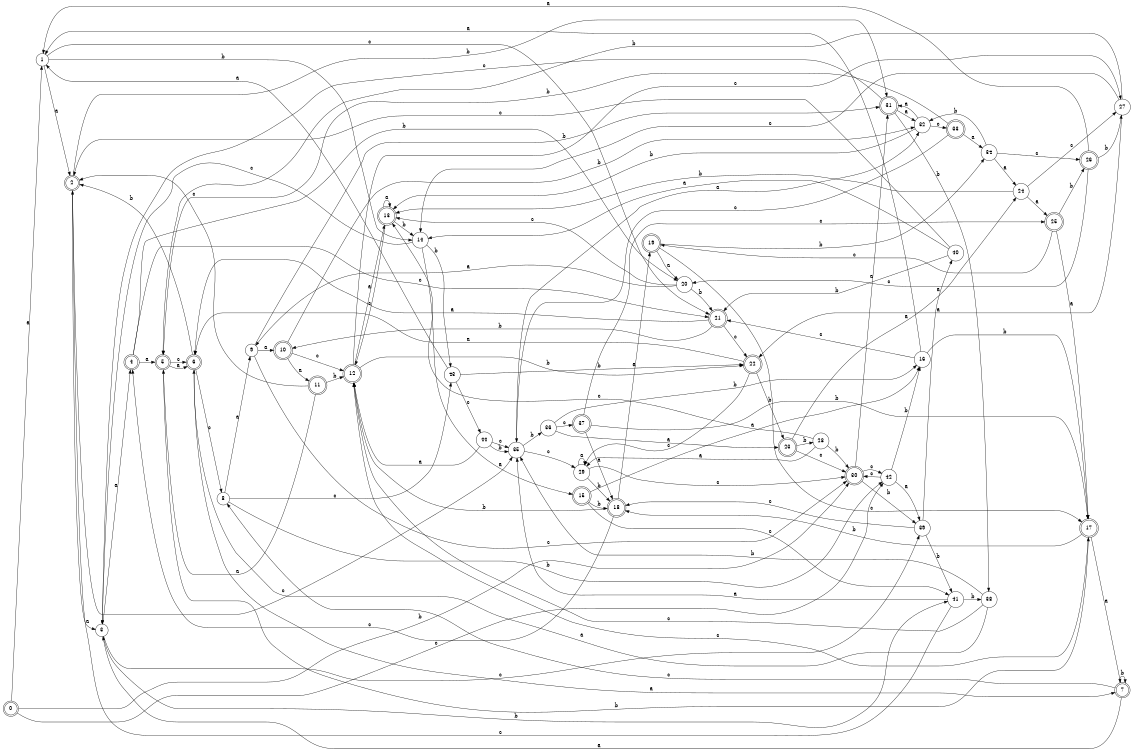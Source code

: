 digraph n36_3 {
__start0 [label="" shape="none"];

rankdir=LR;
size="8,5";

s0 [style="rounded,filled", color="black", fillcolor="white" shape="doublecircle", label="0"];
s1 [style="filled", color="black", fillcolor="white" shape="circle", label="1"];
s2 [style="rounded,filled", color="black", fillcolor="white" shape="doublecircle", label="2"];
s3 [style="filled", color="black", fillcolor="white" shape="circle", label="3"];
s4 [style="rounded,filled", color="black", fillcolor="white" shape="doublecircle", label="4"];
s5 [style="rounded,filled", color="black", fillcolor="white" shape="doublecircle", label="5"];
s6 [style="rounded,filled", color="black", fillcolor="white" shape="doublecircle", label="6"];
s7 [style="rounded,filled", color="black", fillcolor="white" shape="doublecircle", label="7"];
s8 [style="filled", color="black", fillcolor="white" shape="circle", label="8"];
s9 [style="filled", color="black", fillcolor="white" shape="circle", label="9"];
s10 [style="rounded,filled", color="black", fillcolor="white" shape="doublecircle", label="10"];
s11 [style="rounded,filled", color="black", fillcolor="white" shape="doublecircle", label="11"];
s12 [style="rounded,filled", color="black", fillcolor="white" shape="doublecircle", label="12"];
s13 [style="rounded,filled", color="black", fillcolor="white" shape="doublecircle", label="13"];
s14 [style="filled", color="black", fillcolor="white" shape="circle", label="14"];
s15 [style="rounded,filled", color="black", fillcolor="white" shape="doublecircle", label="15"];
s16 [style="filled", color="black", fillcolor="white" shape="circle", label="16"];
s17 [style="rounded,filled", color="black", fillcolor="white" shape="doublecircle", label="17"];
s18 [style="rounded,filled", color="black", fillcolor="white" shape="doublecircle", label="18"];
s19 [style="rounded,filled", color="black", fillcolor="white" shape="doublecircle", label="19"];
s20 [style="filled", color="black", fillcolor="white" shape="circle", label="20"];
s21 [style="rounded,filled", color="black", fillcolor="white" shape="doublecircle", label="21"];
s22 [style="rounded,filled", color="black", fillcolor="white" shape="doublecircle", label="22"];
s23 [style="rounded,filled", color="black", fillcolor="white" shape="doublecircle", label="23"];
s24 [style="filled", color="black", fillcolor="white" shape="circle", label="24"];
s25 [style="rounded,filled", color="black", fillcolor="white" shape="doublecircle", label="25"];
s26 [style="rounded,filled", color="black", fillcolor="white" shape="doublecircle", label="26"];
s27 [style="filled", color="black", fillcolor="white" shape="circle", label="27"];
s28 [style="filled", color="black", fillcolor="white" shape="circle", label="28"];
s29 [style="filled", color="black", fillcolor="white" shape="circle", label="29"];
s30 [style="rounded,filled", color="black", fillcolor="white" shape="doublecircle", label="30"];
s31 [style="rounded,filled", color="black", fillcolor="white" shape="doublecircle", label="31"];
s32 [style="filled", color="black", fillcolor="white" shape="circle", label="32"];
s33 [style="rounded,filled", color="black", fillcolor="white" shape="doublecircle", label="33"];
s34 [style="filled", color="black", fillcolor="white" shape="circle", label="34"];
s35 [style="filled", color="black", fillcolor="white" shape="circle", label="35"];
s36 [style="filled", color="black", fillcolor="white" shape="circle", label="36"];
s37 [style="rounded,filled", color="black", fillcolor="white" shape="doublecircle", label="37"];
s38 [style="filled", color="black", fillcolor="white" shape="circle", label="38"];
s39 [style="filled", color="black", fillcolor="white" shape="circle", label="39"];
s40 [style="filled", color="black", fillcolor="white" shape="circle", label="40"];
s41 [style="filled", color="black", fillcolor="white" shape="circle", label="41"];
s42 [style="filled", color="black", fillcolor="white" shape="circle", label="42"];
s43 [style="filled", color="black", fillcolor="white" shape="circle", label="43"];
s44 [style="filled", color="black", fillcolor="white" shape="circle", label="44"];
s0 -> s1 [label="a"];
s0 -> s30 [label="b"];
s0 -> s42 [label="c"];
s1 -> s2 [label="a"];
s1 -> s14 [label="b"];
s1 -> s21 [label="c"];
s2 -> s3 [label="a"];
s2 -> s31 [label="b"];
s2 -> s35 [label="c"];
s3 -> s4 [label="a"];
s3 -> s41 [label="b"];
s3 -> s39 [label="c"];
s4 -> s5 [label="a"];
s4 -> s20 [label="b"];
s4 -> s21 [label="c"];
s5 -> s6 [label="a"];
s5 -> s17 [label="b"];
s5 -> s6 [label="c"];
s6 -> s7 [label="a"];
s6 -> s2 [label="b"];
s6 -> s8 [label="c"];
s7 -> s3 [label="a"];
s7 -> s7 [label="b"];
s7 -> s8 [label="c"];
s8 -> s9 [label="a"];
s8 -> s42 [label="b"];
s8 -> s43 [label="c"];
s9 -> s10 [label="a"];
s9 -> s31 [label="b"];
s9 -> s30 [label="c"];
s10 -> s11 [label="a"];
s10 -> s32 [label="b"];
s10 -> s12 [label="c"];
s11 -> s5 [label="a"];
s11 -> s12 [label="b"];
s11 -> s2 [label="c"];
s12 -> s13 [label="a"];
s12 -> s22 [label="b"];
s12 -> s27 [label="c"];
s13 -> s13 [label="a"];
s13 -> s14 [label="b"];
s13 -> s12 [label="c"];
s14 -> s15 [label="a"];
s14 -> s43 [label="b"];
s14 -> s3 [label="c"];
s15 -> s16 [label="a"];
s15 -> s18 [label="b"];
s15 -> s41 [label="c"];
s16 -> s1 [label="a"];
s16 -> s17 [label="b"];
s16 -> s21 [label="c"];
s17 -> s7 [label="a"];
s17 -> s18 [label="b"];
s17 -> s12 [label="c"];
s18 -> s19 [label="a"];
s18 -> s12 [label="b"];
s18 -> s4 [label="c"];
s19 -> s20 [label="a"];
s19 -> s34 [label="b"];
s19 -> s17 [label="c"];
s20 -> s9 [label="a"];
s20 -> s21 [label="b"];
s20 -> s13 [label="c"];
s21 -> s6 [label="a"];
s21 -> s10 [label="b"];
s21 -> s22 [label="c"];
s22 -> s6 [label="a"];
s22 -> s23 [label="b"];
s22 -> s29 [label="c"];
s23 -> s24 [label="a"];
s23 -> s28 [label="b"];
s23 -> s30 [label="c"];
s24 -> s25 [label="a"];
s24 -> s13 [label="b"];
s24 -> s27 [label="c"];
s25 -> s17 [label="a"];
s25 -> s26 [label="b"];
s25 -> s19 [label="c"];
s26 -> s1 [label="a"];
s26 -> s27 [label="b"];
s26 -> s20 [label="c"];
s27 -> s22 [label="a"];
s27 -> s5 [label="b"];
s27 -> s14 [label="c"];
s28 -> s29 [label="a"];
s28 -> s30 [label="b"];
s28 -> s13 [label="c"];
s29 -> s29 [label="a"];
s29 -> s18 [label="b"];
s29 -> s30 [label="c"];
s30 -> s31 [label="a"];
s30 -> s39 [label="b"];
s30 -> s42 [label="c"];
s31 -> s32 [label="a"];
s31 -> s38 [label="b"];
s31 -> s3 [label="c"];
s32 -> s31 [label="a"];
s32 -> s13 [label="b"];
s32 -> s33 [label="c"];
s33 -> s34 [label="a"];
s33 -> s5 [label="b"];
s33 -> s35 [label="c"];
s34 -> s24 [label="a"];
s34 -> s32 [label="b"];
s34 -> s26 [label="c"];
s35 -> s32 [label="a"];
s35 -> s36 [label="b"];
s35 -> s29 [label="c"];
s36 -> s23 [label="a"];
s36 -> s16 [label="b"];
s36 -> s37 [label="c"];
s37 -> s18 [label="a"];
s37 -> s17 [label="b"];
s37 -> s25 [label="c"];
s38 -> s6 [label="a"];
s38 -> s35 [label="b"];
s38 -> s12 [label="c"];
s39 -> s40 [label="a"];
s39 -> s41 [label="b"];
s39 -> s18 [label="c"];
s40 -> s14 [label="a"];
s40 -> s21 [label="b"];
s40 -> s2 [label="c"];
s41 -> s35 [label="a"];
s41 -> s38 [label="b"];
s41 -> s2 [label="c"];
s42 -> s39 [label="a"];
s42 -> s16 [label="b"];
s42 -> s30 [label="c"];
s43 -> s1 [label="a"];
s43 -> s22 [label="b"];
s43 -> s44 [label="c"];
s44 -> s12 [label="a"];
s44 -> s35 [label="b"];
s44 -> s35 [label="c"];

}